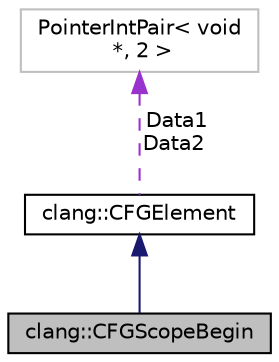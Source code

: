 digraph "clang::CFGScopeBegin"
{
 // LATEX_PDF_SIZE
  bgcolor="transparent";
  edge [fontname="Helvetica",fontsize="10",labelfontname="Helvetica",labelfontsize="10"];
  node [fontname="Helvetica",fontsize="10",shape=record];
  Node1 [label="clang::CFGScopeBegin",height=0.2,width=0.4,color="black", fillcolor="grey75", style="filled", fontcolor="black",tooltip="Represents beginning of a scope implicitly generated by the compiler on encountering a CompoundStmt."];
  Node2 -> Node1 [dir="back",color="midnightblue",fontsize="10",style="solid",fontname="Helvetica"];
  Node2 [label="clang::CFGElement",height=0.2,width=0.4,color="black",URL="$classclang_1_1CFGElement.html",tooltip="Represents a top-level expression in a basic block."];
  Node3 -> Node2 [dir="back",color="darkorchid3",fontsize="10",style="dashed",label=" Data1\nData2" ,fontname="Helvetica"];
  Node3 [label="PointerIntPair\< void\l *, 2 \>",height=0.2,width=0.4,color="grey75",tooltip=" "];
}
